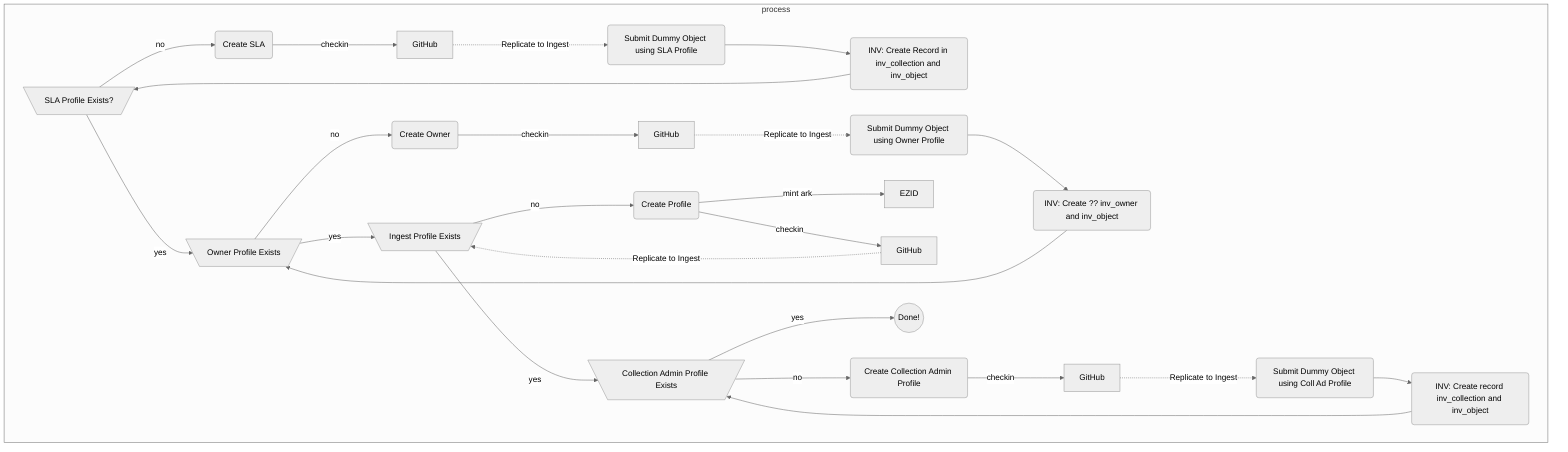 %%{init: {'theme': 'neutral', 'securityLevel': 'loose'}}%%
graph TD
  subgraph process
    SLAEX[\SLA Profile Exists?/]
    SLAEX --> |no| CSLA
    CSLA(Create SLA)
    CSLA --> |checkin| GHSLA 
    GHSLA[GitHub] -.-> |Replicate to Ingest| SUBSLA
    SUBSLA(Submit Dummy Object using SLA Profile) --> DBSLA
    DBSLA(INV: Create Record in inv_collection and inv_object) --> SLAEX
    SLAEX --> |yes| OWNEX
    OWNEX[\Owner Profile Exists/]
    OWNEX --> |no| COWN
    COWN(Create Owner)
    COWN --> |checkin| GHOWN
    GHOWN[GitHub] -.-> |Replicate to Ingest| SUBOWN
    SUBOWN(Submit Dummy Object using Owner Profile) --> DBOWN
    DBOWN(INV: Create ?? inv_owner and inv_object) --> OWNEX
    OWNEX --> |yes| PROFEX
    PROFEX[\Ingest Profile Exists/]
    PROFEX --> |no| CPROF
    CPROF(Create Profile)
    CPROF --> |mint ark| EZID
    CPROF --> |checkin| GHPROF
    GHPROF[GitHub] -.-> |Replicate to Ingest| PROFEX
    PROFEX --> |yes| COLLEX
    COLLEX[\Collection Admin Profile Exists/]
    COLLEX --> |no| CCOLL
    CCOLL(Create Collection Admin Profile)
    CCOLL --> |checkin| GHCOLL
    GHCOLL[GitHub] -.-> |Replicate to Ingest| SUBCOLL
    SUBCOLL(Submit Dummy Object using Coll Ad Profile) --> DBCOLL
    DBCOLL(INV: Create record inv_collection and inv_object) --> COLLEX
    COLLEX --> |yes| DONE
    DONE((Done!))
  end